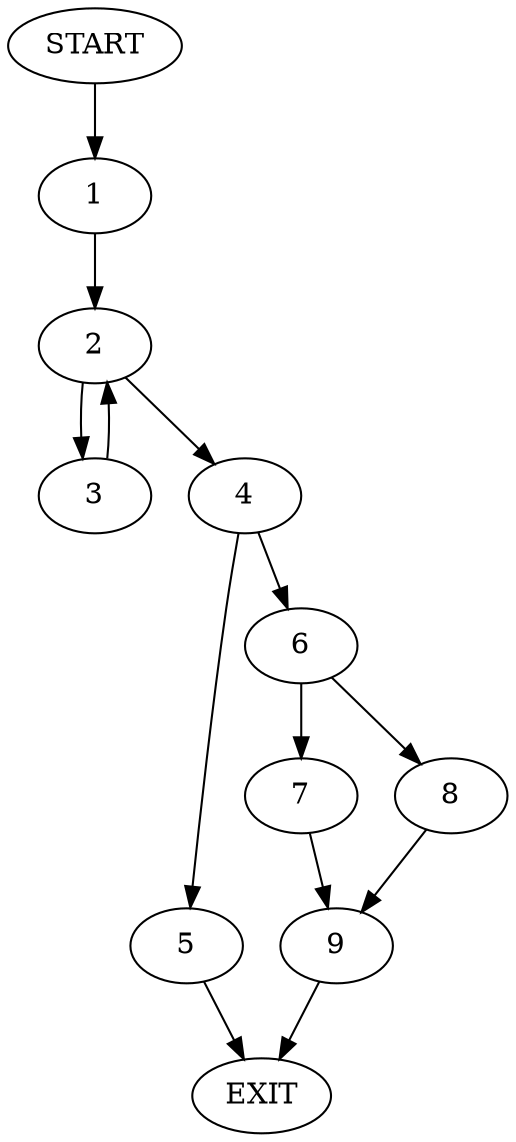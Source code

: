 digraph {
0 [label="START"]
10 [label="EXIT"]
0 -> 1
1 -> 2
2 -> 3
2 -> 4
4 -> 5
4 -> 6
3 -> 2
5 -> 10
6 -> 7
6 -> 8
7 -> 9
8 -> 9
9 -> 10
}

